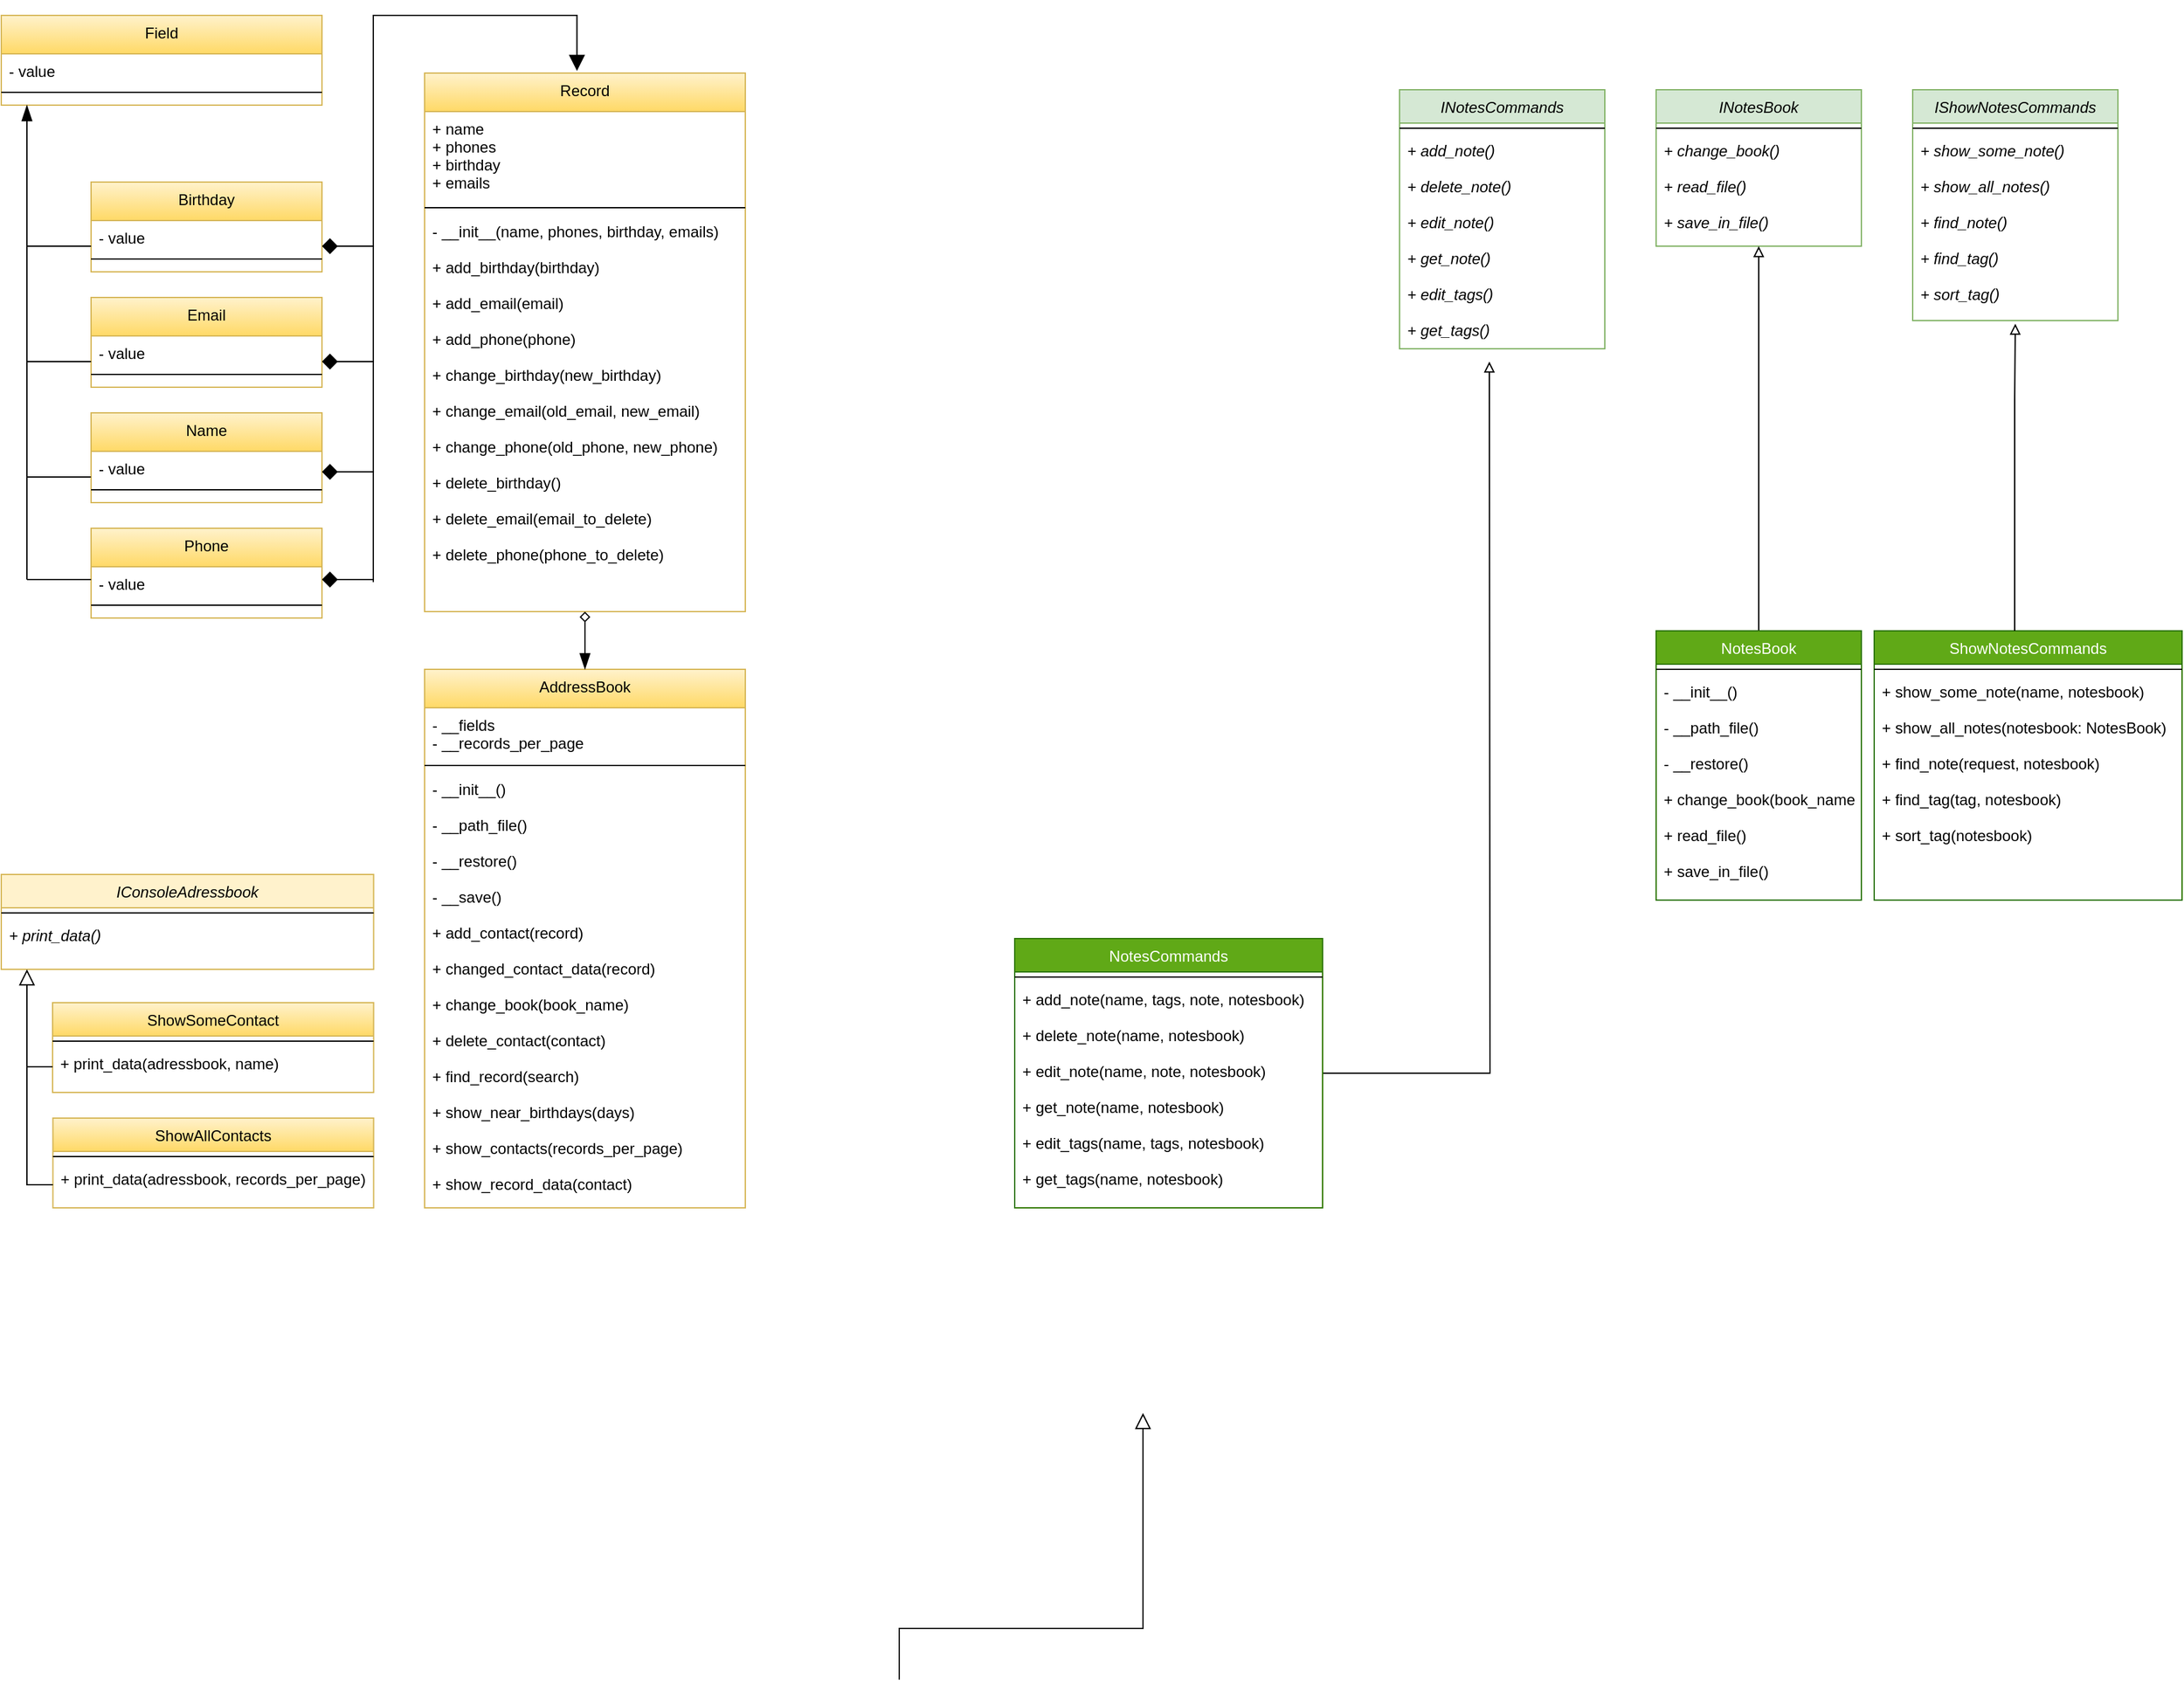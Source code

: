 <mxfile version="20.4.0" type="github">
  <diagram id="C5RBs43oDa-KdzZeNtuy" name="Page-1">
    <mxGraphModel dx="3088.25" dy="1512" grid="1" gridSize="10" guides="1" tooltips="1" connect="1" arrows="1" fold="1" page="1" pageScale="0.75" pageWidth="827" pageHeight="1169" background="none" math="0" shadow="0">
      <root>
        <mxCell id="WIyWlLk6GJQsqaUBKTNV-0" />
        <mxCell id="WIyWlLk6GJQsqaUBKTNV-1" parent="WIyWlLk6GJQsqaUBKTNV-0" />
        <mxCell id="YET5aG1iahYQeoToUf5U-1" value="INotesBook" style="swimlane;fontStyle=2;align=center;verticalAlign=top;childLayout=stackLayout;horizontal=1;startSize=26;horizontalStack=0;resizeParent=1;resizeLast=0;collapsible=1;marginBottom=0;rounded=0;shadow=0;strokeWidth=1;fillColor=#d5e8d4;strokeColor=#82b366;" vertex="1" parent="WIyWlLk6GJQsqaUBKTNV-1">
          <mxGeometry x="720" y="138" width="160" height="122" as="geometry">
            <mxRectangle x="970" y="390" width="160" height="26" as="alternateBounds" />
          </mxGeometry>
        </mxCell>
        <mxCell id="YET5aG1iahYQeoToUf5U-4" value="" style="line;html=1;strokeWidth=1;align=left;verticalAlign=middle;spacingTop=-1;spacingLeft=3;spacingRight=3;rotatable=0;labelPosition=right;points=[];portConstraint=eastwest;" vertex="1" parent="YET5aG1iahYQeoToUf5U-1">
          <mxGeometry y="26" width="160" height="8" as="geometry" />
        </mxCell>
        <mxCell id="YET5aG1iahYQeoToUf5U-6" value="+ change_book()&#xa;&#xa;+ read_file()&#xa;&#xa;+ save_in_file()" style="text;align=left;verticalAlign=top;spacingLeft=4;spacingRight=4;overflow=hidden;rotatable=0;points=[[0,0.5],[1,0.5]];portConstraint=eastwest;fontStyle=2" vertex="1" parent="YET5aG1iahYQeoToUf5U-1">
          <mxGeometry y="34" width="160" height="80" as="geometry" />
        </mxCell>
        <mxCell id="YET5aG1iahYQeoToUf5U-13" value="INotesCommands" style="swimlane;fontStyle=2;align=center;verticalAlign=top;childLayout=stackLayout;horizontal=1;startSize=26;horizontalStack=0;resizeParent=1;resizeLast=0;collapsible=1;marginBottom=0;rounded=0;shadow=0;strokeWidth=1;fillColor=#d5e8d4;strokeColor=#82b366;" vertex="1" parent="WIyWlLk6GJQsqaUBKTNV-1">
          <mxGeometry x="520" y="138" width="160" height="202" as="geometry">
            <mxRectangle x="970" y="390" width="160" height="26" as="alternateBounds" />
          </mxGeometry>
        </mxCell>
        <mxCell id="YET5aG1iahYQeoToUf5U-15" value="" style="line;html=1;strokeWidth=1;align=left;verticalAlign=middle;spacingTop=-1;spacingLeft=3;spacingRight=3;rotatable=0;labelPosition=right;points=[];portConstraint=eastwest;" vertex="1" parent="YET5aG1iahYQeoToUf5U-13">
          <mxGeometry y="26" width="160" height="8" as="geometry" />
        </mxCell>
        <mxCell id="YET5aG1iahYQeoToUf5U-16" value="+ add_note()&#xa;&#xa;+ delete_note()&#xa;&#xa;+ edit_note()&#xa;&#xa;+ get_note()&#xa;&#xa;+ edit_tags()&#xa;&#xa;+ get_tags()" style="text;align=left;verticalAlign=top;spacingLeft=4;spacingRight=4;overflow=hidden;rotatable=0;points=[[0,0.5],[1,0.5]];portConstraint=eastwest;fontStyle=2" vertex="1" parent="YET5aG1iahYQeoToUf5U-13">
          <mxGeometry y="34" width="160" height="166" as="geometry" />
        </mxCell>
        <mxCell id="YET5aG1iahYQeoToUf5U-22" style="edgeStyle=orthogonalEdgeStyle;rounded=0;orthogonalLoop=1;jettySize=auto;html=1;entryX=0.5;entryY=1;entryDx=0;entryDy=0;endArrow=block;endFill=0;" edge="1" parent="WIyWlLk6GJQsqaUBKTNV-1" source="YET5aG1iahYQeoToUf5U-17" target="YET5aG1iahYQeoToUf5U-1">
          <mxGeometry relative="1" as="geometry" />
        </mxCell>
        <mxCell id="YET5aG1iahYQeoToUf5U-17" value="NotesBook" style="swimlane;fontStyle=0;align=center;verticalAlign=top;childLayout=stackLayout;horizontal=1;startSize=26;horizontalStack=0;resizeParent=1;resizeLast=0;collapsible=1;marginBottom=0;rounded=0;shadow=0;strokeWidth=1;fillColor=#60a917;fontColor=#ffffff;strokeColor=#2D7600;" vertex="1" parent="WIyWlLk6GJQsqaUBKTNV-1">
          <mxGeometry x="720" y="560" width="160" height="210" as="geometry">
            <mxRectangle x="970" y="390" width="160" height="26" as="alternateBounds" />
          </mxGeometry>
        </mxCell>
        <mxCell id="YET5aG1iahYQeoToUf5U-19" value="" style="line;html=1;strokeWidth=1;align=left;verticalAlign=middle;spacingTop=-1;spacingLeft=3;spacingRight=3;rotatable=0;labelPosition=right;points=[];portConstraint=eastwest;" vertex="1" parent="YET5aG1iahYQeoToUf5U-17">
          <mxGeometry y="26" width="160" height="8" as="geometry" />
        </mxCell>
        <mxCell id="YET5aG1iahYQeoToUf5U-20" value="- __init__()&#xa;&#xa;- __path_file()&#xa;&#xa;- __restore()&#xa;&#xa;+ change_book(book_name)&#xa;&#xa;+ read_file()&#xa;&#xa;+ save_in_file()" style="text;align=left;verticalAlign=top;spacingLeft=4;spacingRight=4;overflow=hidden;rotatable=0;points=[[0,0.5],[1,0.5]];portConstraint=eastwest;fontStyle=0" vertex="1" parent="YET5aG1iahYQeoToUf5U-17">
          <mxGeometry y="34" width="160" height="166" as="geometry" />
        </mxCell>
        <mxCell id="YET5aG1iahYQeoToUf5U-27" style="edgeStyle=orthogonalEdgeStyle;rounded=0;orthogonalLoop=1;jettySize=auto;html=1;endArrow=block;endFill=0;" edge="1" parent="WIyWlLk6GJQsqaUBKTNV-1" source="YET5aG1iahYQeoToUf5U-23">
          <mxGeometry relative="1" as="geometry">
            <mxPoint x="590" y="350" as="targetPoint" />
          </mxGeometry>
        </mxCell>
        <mxCell id="YET5aG1iahYQeoToUf5U-23" value="NotesCommands" style="swimlane;fontStyle=0;align=center;verticalAlign=top;childLayout=stackLayout;horizontal=1;startSize=26;horizontalStack=0;resizeParent=1;resizeLast=0;collapsible=1;marginBottom=0;rounded=0;shadow=0;strokeWidth=1;fillColor=#60a917;fontColor=#ffffff;strokeColor=#2D7600;" vertex="1" parent="WIyWlLk6GJQsqaUBKTNV-1">
          <mxGeometry x="220" y="800" width="240" height="210" as="geometry">
            <mxRectangle x="970" y="390" width="160" height="26" as="alternateBounds" />
          </mxGeometry>
        </mxCell>
        <mxCell id="YET5aG1iahYQeoToUf5U-25" value="" style="line;html=1;strokeWidth=1;align=left;verticalAlign=middle;spacingTop=-1;spacingLeft=3;spacingRight=3;rotatable=0;labelPosition=right;points=[];portConstraint=eastwest;" vertex="1" parent="YET5aG1iahYQeoToUf5U-23">
          <mxGeometry y="26" width="240" height="8" as="geometry" />
        </mxCell>
        <mxCell id="YET5aG1iahYQeoToUf5U-26" value="+ add_note(name, tags, note, notesbook)&#xa;&#xa;+ delete_note(name, notesbook)&#xa;&#xa;+ edit_note(name, note, notesbook)&#xa;&#xa;+ get_note(name,  notesbook)&#xa;&#xa;+ edit_tags(name, tags, notesbook)&#xa;&#xa;+ get_tags(name,  notesbook)" style="text;align=left;verticalAlign=top;spacingLeft=4;spacingRight=4;overflow=hidden;rotatable=0;points=[[0,0.5],[1,0.5]];portConstraint=eastwest;fontStyle=0" vertex="1" parent="YET5aG1iahYQeoToUf5U-23">
          <mxGeometry y="34" width="240" height="176" as="geometry" />
        </mxCell>
        <mxCell id="YET5aG1iahYQeoToUf5U-28" value="IShowNotesCommands" style="swimlane;fontStyle=2;align=center;verticalAlign=top;childLayout=stackLayout;horizontal=1;startSize=26;horizontalStack=0;resizeParent=1;resizeLast=0;collapsible=1;marginBottom=0;rounded=0;shadow=0;strokeWidth=1;fillColor=#d5e8d4;strokeColor=#82b366;" vertex="1" parent="WIyWlLk6GJQsqaUBKTNV-1">
          <mxGeometry x="920" y="138" width="160" height="180" as="geometry">
            <mxRectangle x="970" y="390" width="160" height="26" as="alternateBounds" />
          </mxGeometry>
        </mxCell>
        <mxCell id="YET5aG1iahYQeoToUf5U-29" value="" style="line;html=1;strokeWidth=1;align=left;verticalAlign=middle;spacingTop=-1;spacingLeft=3;spacingRight=3;rotatable=0;labelPosition=right;points=[];portConstraint=eastwest;" vertex="1" parent="YET5aG1iahYQeoToUf5U-28">
          <mxGeometry y="26" width="160" height="8" as="geometry" />
        </mxCell>
        <mxCell id="YET5aG1iahYQeoToUf5U-30" value="+ show_some_note()&#xa;&#xa;+ show_all_notes()&#xa;&#xa;+ find_note()&#xa;&#xa;+ find_tag()&#xa;&#xa;+ sort_tag()" style="text;align=left;verticalAlign=top;spacingLeft=4;spacingRight=4;overflow=hidden;rotatable=0;points=[[0,0.5],[1,0.5]];portConstraint=eastwest;fontStyle=2" vertex="1" parent="YET5aG1iahYQeoToUf5U-28">
          <mxGeometry y="34" width="160" height="146" as="geometry" />
        </mxCell>
        <mxCell id="YET5aG1iahYQeoToUf5U-31" value="ShowNotesCommands" style="swimlane;fontStyle=0;align=center;verticalAlign=top;childLayout=stackLayout;horizontal=1;startSize=26;horizontalStack=0;resizeParent=1;resizeLast=0;collapsible=1;marginBottom=0;rounded=0;shadow=0;strokeWidth=1;fillColor=#60a917;fontColor=#ffffff;strokeColor=#2D7600;" vertex="1" parent="WIyWlLk6GJQsqaUBKTNV-1">
          <mxGeometry x="890" y="560" width="240" height="210" as="geometry">
            <mxRectangle x="970" y="390" width="160" height="26" as="alternateBounds" />
          </mxGeometry>
        </mxCell>
        <mxCell id="YET5aG1iahYQeoToUf5U-32" value="" style="line;html=1;strokeWidth=1;align=left;verticalAlign=middle;spacingTop=-1;spacingLeft=3;spacingRight=3;rotatable=0;labelPosition=right;points=[];portConstraint=eastwest;" vertex="1" parent="YET5aG1iahYQeoToUf5U-31">
          <mxGeometry y="26" width="240" height="8" as="geometry" />
        </mxCell>
        <mxCell id="YET5aG1iahYQeoToUf5U-33" value="+ show_some_note(name,  notesbook)&#xa;&#xa;+ show_all_notes(notesbook: NotesBook)&#xa;&#xa;+ find_note(request, notesbook)&#xa;&#xa;+ find_tag(tag, notesbook)&#xa;&#xa;+ sort_tag(notesbook)" style="text;align=left;verticalAlign=top;spacingLeft=4;spacingRight=4;overflow=hidden;rotatable=0;points=[[0,0.5],[1,0.5]];portConstraint=eastwest;fontStyle=0" vertex="1" parent="YET5aG1iahYQeoToUf5U-31">
          <mxGeometry y="34" width="240" height="176" as="geometry" />
        </mxCell>
        <mxCell id="YET5aG1iahYQeoToUf5U-34" style="edgeStyle=orthogonalEdgeStyle;rounded=0;orthogonalLoop=1;jettySize=auto;html=1;endArrow=block;endFill=0;entryX=0.5;entryY=1.017;entryDx=0;entryDy=0;entryPerimeter=0;" edge="1" parent="WIyWlLk6GJQsqaUBKTNV-1" target="YET5aG1iahYQeoToUf5U-30">
          <mxGeometry relative="1" as="geometry">
            <mxPoint x="999.5" y="370" as="targetPoint" />
            <mxPoint x="999.5" y="560" as="sourcePoint" />
            <Array as="points">
              <mxPoint x="1000" y="380" />
              <mxPoint x="1000" y="380" />
            </Array>
          </mxGeometry>
        </mxCell>
        <mxCell id="YET5aG1iahYQeoToUf5U-36" value="IConsoleAdressbook" style="swimlane;fontStyle=2;align=center;verticalAlign=top;childLayout=stackLayout;horizontal=1;startSize=26;horizontalStack=0;resizeParent=1;resizeLast=0;collapsible=1;marginBottom=0;rounded=0;shadow=0;strokeWidth=1;fillColor=#fff2cc;strokeColor=#d6b656;" vertex="1" parent="WIyWlLk6GJQsqaUBKTNV-1">
          <mxGeometry x="-570" y="750" width="290.25" height="74" as="geometry">
            <mxRectangle x="970" y="390" width="160" height="26" as="alternateBounds" />
          </mxGeometry>
        </mxCell>
        <mxCell id="YET5aG1iahYQeoToUf5U-37" value="" style="line;html=1;strokeWidth=1;align=left;verticalAlign=middle;spacingTop=-1;spacingLeft=3;spacingRight=3;rotatable=0;labelPosition=right;points=[];portConstraint=eastwest;" vertex="1" parent="YET5aG1iahYQeoToUf5U-36">
          <mxGeometry y="26" width="290.25" height="8" as="geometry" />
        </mxCell>
        <mxCell id="YET5aG1iahYQeoToUf5U-38" value="+ print_data()" style="text;align=left;verticalAlign=top;spacingLeft=4;spacingRight=4;overflow=hidden;rotatable=0;points=[[0,0.5],[1,0.5]];portConstraint=eastwest;fontStyle=2" vertex="1" parent="YET5aG1iahYQeoToUf5U-36">
          <mxGeometry y="34" width="290.25" height="36" as="geometry" />
        </mxCell>
        <mxCell id="YET5aG1iahYQeoToUf5U-39" value="ShowSomeContact" style="swimlane;fontStyle=0;align=center;verticalAlign=top;childLayout=stackLayout;horizontal=1;startSize=26;horizontalStack=0;resizeParent=1;resizeLast=0;collapsible=1;marginBottom=0;rounded=0;shadow=0;strokeWidth=1;fillColor=#fff2cc;strokeColor=#d6b656;gradientColor=#ffd966;" vertex="1" parent="WIyWlLk6GJQsqaUBKTNV-1">
          <mxGeometry x="-530" y="850" width="250.25" height="70" as="geometry">
            <mxRectangle x="970" y="390" width="160" height="26" as="alternateBounds" />
          </mxGeometry>
        </mxCell>
        <mxCell id="YET5aG1iahYQeoToUf5U-40" value="" style="line;html=1;strokeWidth=1;align=left;verticalAlign=middle;spacingTop=-1;spacingLeft=3;spacingRight=3;rotatable=0;labelPosition=right;points=[];portConstraint=eastwest;" vertex="1" parent="YET5aG1iahYQeoToUf5U-39">
          <mxGeometry y="26" width="250.25" height="8" as="geometry" />
        </mxCell>
        <mxCell id="YET5aG1iahYQeoToUf5U-41" value="+ print_data(adressbook, name)" style="text;align=left;verticalAlign=top;spacingLeft=4;spacingRight=4;overflow=hidden;rotatable=0;points=[[0,0.5],[1,0.5]];portConstraint=eastwest;fontStyle=0" vertex="1" parent="YET5aG1iahYQeoToUf5U-39">
          <mxGeometry y="34" width="250.25" height="36" as="geometry" />
        </mxCell>
        <mxCell id="YET5aG1iahYQeoToUf5U-42" value="ShowAllContacts" style="swimlane;fontStyle=0;align=center;verticalAlign=top;childLayout=stackLayout;horizontal=1;startSize=26;horizontalStack=0;resizeParent=1;resizeLast=0;collapsible=1;marginBottom=0;rounded=0;shadow=0;strokeWidth=1;fillColor=#fff2cc;strokeColor=#d6b656;gradientColor=#ffd966;" vertex="1" parent="WIyWlLk6GJQsqaUBKTNV-1">
          <mxGeometry x="-529.75" y="940" width="250" height="70" as="geometry">
            <mxRectangle x="970" y="390" width="160" height="26" as="alternateBounds" />
          </mxGeometry>
        </mxCell>
        <mxCell id="YET5aG1iahYQeoToUf5U-43" value="" style="line;html=1;strokeWidth=1;align=left;verticalAlign=middle;spacingTop=-1;spacingLeft=3;spacingRight=3;rotatable=0;labelPosition=right;points=[];portConstraint=eastwest;" vertex="1" parent="YET5aG1iahYQeoToUf5U-42">
          <mxGeometry y="26" width="250" height="8" as="geometry" />
        </mxCell>
        <mxCell id="YET5aG1iahYQeoToUf5U-44" value="+ print_data(adressbook, records_per_page)" style="text;align=left;verticalAlign=top;spacingLeft=4;spacingRight=4;overflow=hidden;rotatable=0;points=[[0,0.5],[1,0.5]];portConstraint=eastwest;fontStyle=0" vertex="1" parent="YET5aG1iahYQeoToUf5U-42">
          <mxGeometry y="34" width="250" height="36" as="geometry" />
        </mxCell>
        <mxCell id="YET5aG1iahYQeoToUf5U-48" value="" style="endArrow=block;endSize=10;endFill=0;shadow=0;strokeWidth=1;rounded=0;edgeStyle=elbowEdgeStyle;elbow=vertical;exitX=0.5;exitY=0;exitDx=0;exitDy=0;" edge="1" parent="WIyWlLk6GJQsqaUBKTNV-1">
          <mxGeometry width="160" relative="1" as="geometry">
            <mxPoint x="130" y="1378" as="sourcePoint" />
            <mxPoint x="320" y="1170" as="targetPoint" />
            <Array as="points">
              <mxPoint x="240" y="1338" />
            </Array>
          </mxGeometry>
        </mxCell>
        <mxCell id="YET5aG1iahYQeoToUf5U-50" value="Field" style="swimlane;fontStyle=0;align=center;verticalAlign=top;childLayout=stackLayout;horizontal=1;startSize=30;horizontalStack=0;resizeParent=1;resizeLast=0;collapsible=1;marginBottom=0;rounded=0;shadow=0;strokeWidth=1;fillColor=#fff2cc;strokeColor=#d6b656;gradientColor=#ffd966;" vertex="1" parent="WIyWlLk6GJQsqaUBKTNV-1">
          <mxGeometry x="-570" y="80" width="250" height="70" as="geometry">
            <mxRectangle x="970" y="390" width="160" height="26" as="alternateBounds" />
          </mxGeometry>
        </mxCell>
        <mxCell id="YET5aG1iahYQeoToUf5U-58" value="- value" style="text;align=left;verticalAlign=top;spacingLeft=4;spacingRight=4;overflow=hidden;rotatable=0;points=[[0,0.5],[1,0.5]];portConstraint=eastwest;fontStyle=0" vertex="1" parent="YET5aG1iahYQeoToUf5U-50">
          <mxGeometry y="30" width="250" height="20" as="geometry" />
        </mxCell>
        <mxCell id="YET5aG1iahYQeoToUf5U-51" value="" style="line;html=1;strokeWidth=1;align=left;verticalAlign=middle;spacingTop=-1;spacingLeft=3;spacingRight=3;rotatable=0;labelPosition=right;points=[];portConstraint=eastwest;" vertex="1" parent="YET5aG1iahYQeoToUf5U-50">
          <mxGeometry y="50" width="250" height="20" as="geometry" />
        </mxCell>
        <mxCell id="YET5aG1iahYQeoToUf5U-59" value="Birthday" style="swimlane;fontStyle=0;align=center;verticalAlign=top;childLayout=stackLayout;horizontal=1;startSize=30;horizontalStack=0;resizeParent=1;resizeLast=0;collapsible=1;marginBottom=0;rounded=0;shadow=0;strokeWidth=1;fillColor=#fff2cc;strokeColor=#d6b656;gradientColor=#ffd966;" vertex="1" parent="WIyWlLk6GJQsqaUBKTNV-1">
          <mxGeometry x="-500" y="210" width="180" height="70" as="geometry">
            <mxRectangle x="970" y="390" width="160" height="26" as="alternateBounds" />
          </mxGeometry>
        </mxCell>
        <mxCell id="YET5aG1iahYQeoToUf5U-60" value="- value" style="text;align=left;verticalAlign=top;spacingLeft=4;spacingRight=4;overflow=hidden;rotatable=0;points=[[0,0.5],[1,0.5]];portConstraint=eastwest;fontStyle=0" vertex="1" parent="YET5aG1iahYQeoToUf5U-59">
          <mxGeometry y="30" width="180" height="20" as="geometry" />
        </mxCell>
        <mxCell id="YET5aG1iahYQeoToUf5U-61" value="" style="line;html=1;strokeWidth=1;align=left;verticalAlign=middle;spacingTop=-1;spacingLeft=3;spacingRight=3;rotatable=0;labelPosition=right;points=[];portConstraint=eastwest;" vertex="1" parent="YET5aG1iahYQeoToUf5U-59">
          <mxGeometry y="50" width="180" height="20" as="geometry" />
        </mxCell>
        <mxCell id="YET5aG1iahYQeoToUf5U-62" value="Email" style="swimlane;fontStyle=0;align=center;verticalAlign=top;childLayout=stackLayout;horizontal=1;startSize=30;horizontalStack=0;resizeParent=1;resizeLast=0;collapsible=1;marginBottom=0;rounded=0;shadow=0;strokeWidth=1;fillColor=#fff2cc;strokeColor=#d6b656;gradientColor=#ffd966;" vertex="1" parent="WIyWlLk6GJQsqaUBKTNV-1">
          <mxGeometry x="-500" y="300" width="180" height="70" as="geometry">
            <mxRectangle x="970" y="390" width="160" height="26" as="alternateBounds" />
          </mxGeometry>
        </mxCell>
        <mxCell id="YET5aG1iahYQeoToUf5U-63" value="- value" style="text;align=left;verticalAlign=top;spacingLeft=4;spacingRight=4;overflow=hidden;rotatable=0;points=[[0,0.5],[1,0.5]];portConstraint=eastwest;fontStyle=0" vertex="1" parent="YET5aG1iahYQeoToUf5U-62">
          <mxGeometry y="30" width="180" height="20" as="geometry" />
        </mxCell>
        <mxCell id="YET5aG1iahYQeoToUf5U-64" value="" style="line;html=1;strokeWidth=1;align=left;verticalAlign=middle;spacingTop=-1;spacingLeft=3;spacingRight=3;rotatable=0;labelPosition=right;points=[];portConstraint=eastwest;" vertex="1" parent="YET5aG1iahYQeoToUf5U-62">
          <mxGeometry y="50" width="180" height="20" as="geometry" />
        </mxCell>
        <mxCell id="YET5aG1iahYQeoToUf5U-65" value="Name" style="swimlane;fontStyle=0;align=center;verticalAlign=top;childLayout=stackLayout;horizontal=1;startSize=30;horizontalStack=0;resizeParent=1;resizeLast=0;collapsible=1;marginBottom=0;rounded=0;shadow=0;strokeWidth=1;fillColor=#fff2cc;strokeColor=#d6b656;gradientColor=#ffd966;" vertex="1" parent="WIyWlLk6GJQsqaUBKTNV-1">
          <mxGeometry x="-500" y="390" width="180" height="70" as="geometry">
            <mxRectangle x="970" y="390" width="160" height="26" as="alternateBounds" />
          </mxGeometry>
        </mxCell>
        <mxCell id="YET5aG1iahYQeoToUf5U-66" value="- value" style="text;align=left;verticalAlign=top;spacingLeft=4;spacingRight=4;overflow=hidden;rotatable=0;points=[[0,0.5],[1,0.5]];portConstraint=eastwest;fontStyle=0" vertex="1" parent="YET5aG1iahYQeoToUf5U-65">
          <mxGeometry y="30" width="180" height="20" as="geometry" />
        </mxCell>
        <mxCell id="YET5aG1iahYQeoToUf5U-67" value="" style="line;html=1;strokeWidth=1;align=left;verticalAlign=middle;spacingTop=-1;spacingLeft=3;spacingRight=3;rotatable=0;labelPosition=right;points=[];portConstraint=eastwest;" vertex="1" parent="YET5aG1iahYQeoToUf5U-65">
          <mxGeometry y="50" width="180" height="20" as="geometry" />
        </mxCell>
        <mxCell id="YET5aG1iahYQeoToUf5U-68" value="Phone" style="swimlane;fontStyle=0;align=center;verticalAlign=top;childLayout=stackLayout;horizontal=1;startSize=30;horizontalStack=0;resizeParent=1;resizeLast=0;collapsible=1;marginBottom=0;rounded=0;shadow=0;strokeWidth=1;fillColor=#fff2cc;strokeColor=#d6b656;gradientColor=#ffd966;" vertex="1" parent="WIyWlLk6GJQsqaUBKTNV-1">
          <mxGeometry x="-500" y="480" width="180" height="70" as="geometry">
            <mxRectangle x="970" y="390" width="160" height="26" as="alternateBounds" />
          </mxGeometry>
        </mxCell>
        <mxCell id="YET5aG1iahYQeoToUf5U-69" value="- value" style="text;align=left;verticalAlign=top;spacingLeft=4;spacingRight=4;overflow=hidden;rotatable=0;points=[[0,0.5],[1,0.5]];portConstraint=eastwest;fontStyle=0" vertex="1" parent="YET5aG1iahYQeoToUf5U-68">
          <mxGeometry y="30" width="180" height="20" as="geometry" />
        </mxCell>
        <mxCell id="YET5aG1iahYQeoToUf5U-70" value="" style="line;html=1;strokeWidth=1;align=left;verticalAlign=middle;spacingTop=-1;spacingLeft=3;spacingRight=3;rotatable=0;labelPosition=right;points=[];portConstraint=eastwest;" vertex="1" parent="YET5aG1iahYQeoToUf5U-68">
          <mxGeometry y="50" width="180" height="20" as="geometry" />
        </mxCell>
        <mxCell id="YET5aG1iahYQeoToUf5U-71" value="Record" style="swimlane;fontStyle=0;align=center;verticalAlign=top;childLayout=stackLayout;horizontal=1;startSize=30;horizontalStack=0;resizeParent=1;resizeLast=0;collapsible=1;marginBottom=0;rounded=0;shadow=0;strokeWidth=1;fillColor=#fff2cc;strokeColor=#d6b656;gradientColor=#ffd966;" vertex="1" parent="WIyWlLk6GJQsqaUBKTNV-1">
          <mxGeometry x="-240" y="125" width="250" height="420" as="geometry">
            <mxRectangle x="970" y="390" width="160" height="26" as="alternateBounds" />
          </mxGeometry>
        </mxCell>
        <mxCell id="YET5aG1iahYQeoToUf5U-72" value="+ name&#xa;+ phones&#xa;+ birthday&#xa;+ emails" style="text;align=left;verticalAlign=top;spacingLeft=4;spacingRight=4;overflow=hidden;rotatable=0;points=[[0,0.5],[1,0.5]];portConstraint=eastwest;fontStyle=0" vertex="1" parent="YET5aG1iahYQeoToUf5U-71">
          <mxGeometry y="30" width="250" height="70" as="geometry" />
        </mxCell>
        <mxCell id="YET5aG1iahYQeoToUf5U-87" value="" style="endArrow=block;endSize=10;endFill=1;shadow=0;strokeWidth=1;rounded=0;edgeStyle=elbowEdgeStyle;elbow=vertical;entryX=0.475;entryY=-0.004;entryDx=0;entryDy=0;entryPerimeter=0;" edge="1" parent="YET5aG1iahYQeoToUf5U-71" target="YET5aG1iahYQeoToUf5U-71">
          <mxGeometry width="160" relative="1" as="geometry">
            <mxPoint x="-40" y="395" as="sourcePoint" />
            <mxPoint x="150" y="210" as="targetPoint" />
            <Array as="points">
              <mxPoint x="40" y="-45" />
            </Array>
          </mxGeometry>
        </mxCell>
        <mxCell id="YET5aG1iahYQeoToUf5U-73" value="" style="line;html=1;strokeWidth=1;align=left;verticalAlign=middle;spacingTop=-1;spacingLeft=3;spacingRight=3;rotatable=0;labelPosition=right;points=[];portConstraint=eastwest;" vertex="1" parent="YET5aG1iahYQeoToUf5U-71">
          <mxGeometry y="100" width="250" height="10" as="geometry" />
        </mxCell>
        <mxCell id="YET5aG1iahYQeoToUf5U-75" value="- __init__(name, phones, birthday, emails)&#xa;&#xa;+ add_birthday(birthday)&#xa;&#xa;+ add_email(email)&#xa;&#xa;+ add_phone(phone)&#xa;&#xa;+ change_birthday(new_birthday)&#xa;&#xa;+ change_email(old_email, new_email)&#xa;&#xa;+ change_phone(old_phone, new_phone)&#xa;&#xa;+ delete_birthday()&#xa;&#xa;+ delete_email(email_to_delete)&#xa;&#xa;+ delete_phone(phone_to_delete)" style="text;align=left;verticalAlign=top;spacingLeft=4;spacingRight=4;overflow=hidden;rotatable=0;points=[[0,0.5],[1,0.5]];portConstraint=eastwest;fontStyle=0;" vertex="1" parent="YET5aG1iahYQeoToUf5U-71">
          <mxGeometry y="110" width="250" height="280" as="geometry" />
        </mxCell>
        <mxCell id="YET5aG1iahYQeoToUf5U-76" value="AddressBook" style="swimlane;fontStyle=0;align=center;verticalAlign=top;childLayout=stackLayout;horizontal=1;startSize=30;horizontalStack=0;resizeParent=1;resizeLast=0;collapsible=1;marginBottom=0;rounded=0;shadow=0;strokeWidth=1;fillColor=#fff2cc;strokeColor=#d6b656;gradientColor=#ffd966;" vertex="1" parent="WIyWlLk6GJQsqaUBKTNV-1">
          <mxGeometry x="-240" y="590" width="250" height="420" as="geometry">
            <mxRectangle x="970" y="390" width="160" height="26" as="alternateBounds" />
          </mxGeometry>
        </mxCell>
        <mxCell id="YET5aG1iahYQeoToUf5U-77" value="- __fields&#xa;- __records_per_page" style="text;align=left;verticalAlign=top;spacingLeft=4;spacingRight=4;overflow=hidden;rotatable=0;points=[[0,0.5],[1,0.5]];portConstraint=eastwest;fontStyle=0" vertex="1" parent="YET5aG1iahYQeoToUf5U-76">
          <mxGeometry y="30" width="250" height="40" as="geometry" />
        </mxCell>
        <mxCell id="YET5aG1iahYQeoToUf5U-78" value="" style="line;html=1;strokeWidth=1;align=left;verticalAlign=middle;spacingTop=-1;spacingLeft=3;spacingRight=3;rotatable=0;labelPosition=right;points=[];portConstraint=eastwest;" vertex="1" parent="YET5aG1iahYQeoToUf5U-76">
          <mxGeometry y="70" width="250" height="10" as="geometry" />
        </mxCell>
        <mxCell id="YET5aG1iahYQeoToUf5U-79" value="- __init__()&#xa;&#xa;- __path_file()&#xa;&#xa;- __restore()&#xa;&#xa;- __save()&#xa;&#xa;+ add_contact(record)&#xa;&#xa;+ changed_contact_data(record)&#xa;&#xa;+ change_book(book_name)&#xa;&#xa;+ delete_contact(contact)&#xa;&#xa;+ find_record(search)&#xa;&#xa;+ show_near_birthdays(days)&#xa;&#xa;+ show_contacts(records_per_page)&#xa;&#xa;+ show_record_data(contact)" style="text;align=left;verticalAlign=top;spacingLeft=4;spacingRight=4;overflow=hidden;rotatable=0;points=[[0,0.5],[1,0.5]];portConstraint=eastwest;fontStyle=0;" vertex="1" parent="YET5aG1iahYQeoToUf5U-76">
          <mxGeometry y="80" width="250" height="340" as="geometry" />
        </mxCell>
        <mxCell id="YET5aG1iahYQeoToUf5U-80" value="" style="endArrow=blockThin;endSize=10;endFill=1;shadow=0;strokeWidth=1;rounded=0;edgeStyle=elbowEdgeStyle;elbow=vertical;" edge="1" parent="WIyWlLk6GJQsqaUBKTNV-1">
          <mxGeometry width="160" relative="1" as="geometry">
            <mxPoint x="-550" y="520" as="sourcePoint" />
            <mxPoint x="-550" y="150" as="targetPoint" />
            <Array as="points">
              <mxPoint x="-630" y="318" />
            </Array>
          </mxGeometry>
        </mxCell>
        <mxCell id="YET5aG1iahYQeoToUf5U-81" value="" style="endArrow=none;html=1;rounded=0;entryX=0;entryY=0.5;entryDx=0;entryDy=0;" edge="1" parent="WIyWlLk6GJQsqaUBKTNV-1" target="YET5aG1iahYQeoToUf5U-69">
          <mxGeometry width="50" height="50" relative="1" as="geometry">
            <mxPoint x="-550" y="520" as="sourcePoint" />
            <mxPoint x="-440" y="540" as="targetPoint" />
          </mxGeometry>
        </mxCell>
        <mxCell id="YET5aG1iahYQeoToUf5U-82" value="" style="endArrow=none;html=1;rounded=0;entryX=-0.001;entryY=1;entryDx=0;entryDy=0;entryPerimeter=0;" edge="1" parent="WIyWlLk6GJQsqaUBKTNV-1" target="YET5aG1iahYQeoToUf5U-66">
          <mxGeometry width="50" height="50" relative="1" as="geometry">
            <mxPoint x="-550" y="440" as="sourcePoint" />
            <mxPoint x="-510" y="440" as="targetPoint" />
          </mxGeometry>
        </mxCell>
        <mxCell id="YET5aG1iahYQeoToUf5U-83" value="" style="endArrow=none;html=1;rounded=0;entryX=0;entryY=0.5;entryDx=0;entryDy=0;" edge="1" parent="WIyWlLk6GJQsqaUBKTNV-1">
          <mxGeometry width="50" height="50" relative="1" as="geometry">
            <mxPoint x="-550" y="350" as="sourcePoint" />
            <mxPoint x="-500" y="350" as="targetPoint" />
          </mxGeometry>
        </mxCell>
        <mxCell id="YET5aG1iahYQeoToUf5U-84" value="" style="endArrow=none;html=1;rounded=0;entryX=0;entryY=0.5;entryDx=0;entryDy=0;" edge="1" parent="WIyWlLk6GJQsqaUBKTNV-1">
          <mxGeometry width="50" height="50" relative="1" as="geometry">
            <mxPoint x="-550" y="260" as="sourcePoint" />
            <mxPoint x="-500" y="260" as="targetPoint" />
          </mxGeometry>
        </mxCell>
        <mxCell id="YET5aG1iahYQeoToUf5U-88" value="" style="endArrow=diamond;endSize=10;endFill=1;shadow=0;strokeWidth=1;rounded=0;edgeStyle=elbowEdgeStyle;elbow=vertical;" edge="1" parent="WIyWlLk6GJQsqaUBKTNV-1">
          <mxGeometry width="160" relative="1" as="geometry">
            <mxPoint x="-280" y="522" as="sourcePoint" />
            <mxPoint x="-320" y="520" as="targetPoint" />
            <Array as="points">
              <mxPoint x="-160" y="520" />
            </Array>
          </mxGeometry>
        </mxCell>
        <mxCell id="YET5aG1iahYQeoToUf5U-89" value="" style="endArrow=diamond;endSize=10;endFill=1;shadow=0;strokeWidth=1;rounded=0;edgeStyle=elbowEdgeStyle;elbow=vertical;" edge="1" parent="WIyWlLk6GJQsqaUBKTNV-1">
          <mxGeometry width="160" relative="1" as="geometry">
            <mxPoint x="-280" y="438" as="sourcePoint" />
            <mxPoint x="-320" y="436" as="targetPoint" />
            <Array as="points">
              <mxPoint x="-160" y="436" />
            </Array>
          </mxGeometry>
        </mxCell>
        <mxCell id="YET5aG1iahYQeoToUf5U-90" value="" style="endArrow=diamond;endSize=10;endFill=1;shadow=0;strokeWidth=1;rounded=0;edgeStyle=elbowEdgeStyle;elbow=vertical;" edge="1" parent="WIyWlLk6GJQsqaUBKTNV-1">
          <mxGeometry width="160" relative="1" as="geometry">
            <mxPoint x="-280" y="352" as="sourcePoint" />
            <mxPoint x="-320" y="350" as="targetPoint" />
            <Array as="points">
              <mxPoint x="-160" y="350" />
            </Array>
          </mxGeometry>
        </mxCell>
        <mxCell id="YET5aG1iahYQeoToUf5U-91" value="" style="endArrow=diamond;endSize=10;endFill=1;shadow=0;strokeWidth=1;rounded=0;edgeStyle=elbowEdgeStyle;elbow=vertical;" edge="1" parent="WIyWlLk6GJQsqaUBKTNV-1">
          <mxGeometry width="160" relative="1" as="geometry">
            <mxPoint x="-280" y="262" as="sourcePoint" />
            <mxPoint x="-320" y="260" as="targetPoint" />
            <Array as="points">
              <mxPoint x="-160" y="260" />
            </Array>
          </mxGeometry>
        </mxCell>
        <mxCell id="YET5aG1iahYQeoToUf5U-92" value="" style="endArrow=block;endSize=10;endFill=0;shadow=0;strokeWidth=1;rounded=0;edgeStyle=elbowEdgeStyle;elbow=vertical;exitX=0;exitY=0.5;exitDx=0;exitDy=0;" edge="1" parent="WIyWlLk6GJQsqaUBKTNV-1" source="YET5aG1iahYQeoToUf5U-44">
          <mxGeometry width="160" relative="1" as="geometry">
            <mxPoint x="-550" y="1194" as="sourcePoint" />
            <mxPoint x="-550" y="824" as="targetPoint" />
            <Array as="points">
              <mxPoint x="-630" y="992" />
            </Array>
          </mxGeometry>
        </mxCell>
        <mxCell id="YET5aG1iahYQeoToUf5U-93" value="" style="endArrow=none;html=1;rounded=0;" edge="1" parent="WIyWlLk6GJQsqaUBKTNV-1">
          <mxGeometry width="50" height="50" relative="1" as="geometry">
            <mxPoint x="-550" y="900" as="sourcePoint" />
            <mxPoint x="-530" y="900" as="targetPoint" />
          </mxGeometry>
        </mxCell>
        <mxCell id="YET5aG1iahYQeoToUf5U-94" value="" style="endArrow=blockThin;endSize=10;endFill=1;shadow=0;strokeWidth=1;rounded=0;edgeStyle=elbowEdgeStyle;elbow=vertical;entryX=0.5;entryY=0;entryDx=0;entryDy=0;exitX=0.5;exitY=1;exitDx=0;exitDy=0;startArrow=diamond;startFill=0;targetPerimeterSpacing=10;sourcePerimeterSpacing=6;" edge="1" parent="WIyWlLk6GJQsqaUBKTNV-1" source="YET5aG1iahYQeoToUf5U-71" target="YET5aG1iahYQeoToUf5U-76">
          <mxGeometry width="160" relative="1" as="geometry">
            <mxPoint x="80" y="500" as="sourcePoint" />
            <mxPoint x="80" y="540" as="targetPoint" />
            <Array as="points" />
          </mxGeometry>
        </mxCell>
      </root>
    </mxGraphModel>
  </diagram>
</mxfile>
